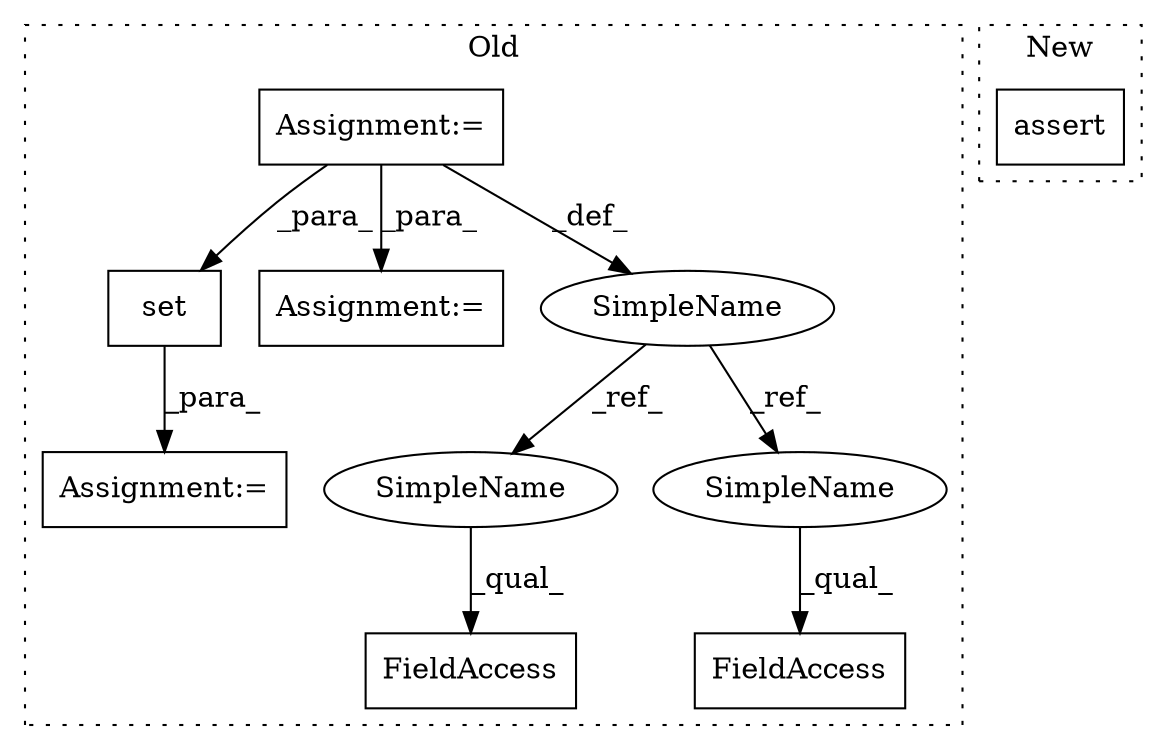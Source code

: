 digraph G {
subgraph cluster0 {
1 [label="set" a="32" s="22245,22365" l="4,1" shape="box"];
3 [label="Assignment:=" a="7" s="22244" l="1" shape="box"];
4 [label="Assignment:=" a="7" s="19511" l="5" shape="box"];
5 [label="Assignment:=" a="7" s="20012" l="1" shape="box"];
6 [label="FieldAccess" a="22" s="22304" l="12" shape="box"];
7 [label="FieldAccess" a="22" s="22277" l="12" shape="box"];
8 [label="SimpleName" a="42" s="19511" l="5" shape="ellipse"];
9 [label="SimpleName" a="42" s="22304" l="5" shape="ellipse"];
10 [label="SimpleName" a="42" s="22277" l="5" shape="ellipse"];
label = "Old";
style="dotted";
}
subgraph cluster1 {
2 [label="assert" a="6" s="22396" l="7" shape="box"];
label = "New";
style="dotted";
}
1 -> 3 [label="_para_"];
4 -> 5 [label="_para_"];
4 -> 1 [label="_para_"];
4 -> 8 [label="_def_"];
8 -> 10 [label="_ref_"];
8 -> 9 [label="_ref_"];
9 -> 6 [label="_qual_"];
10 -> 7 [label="_qual_"];
}